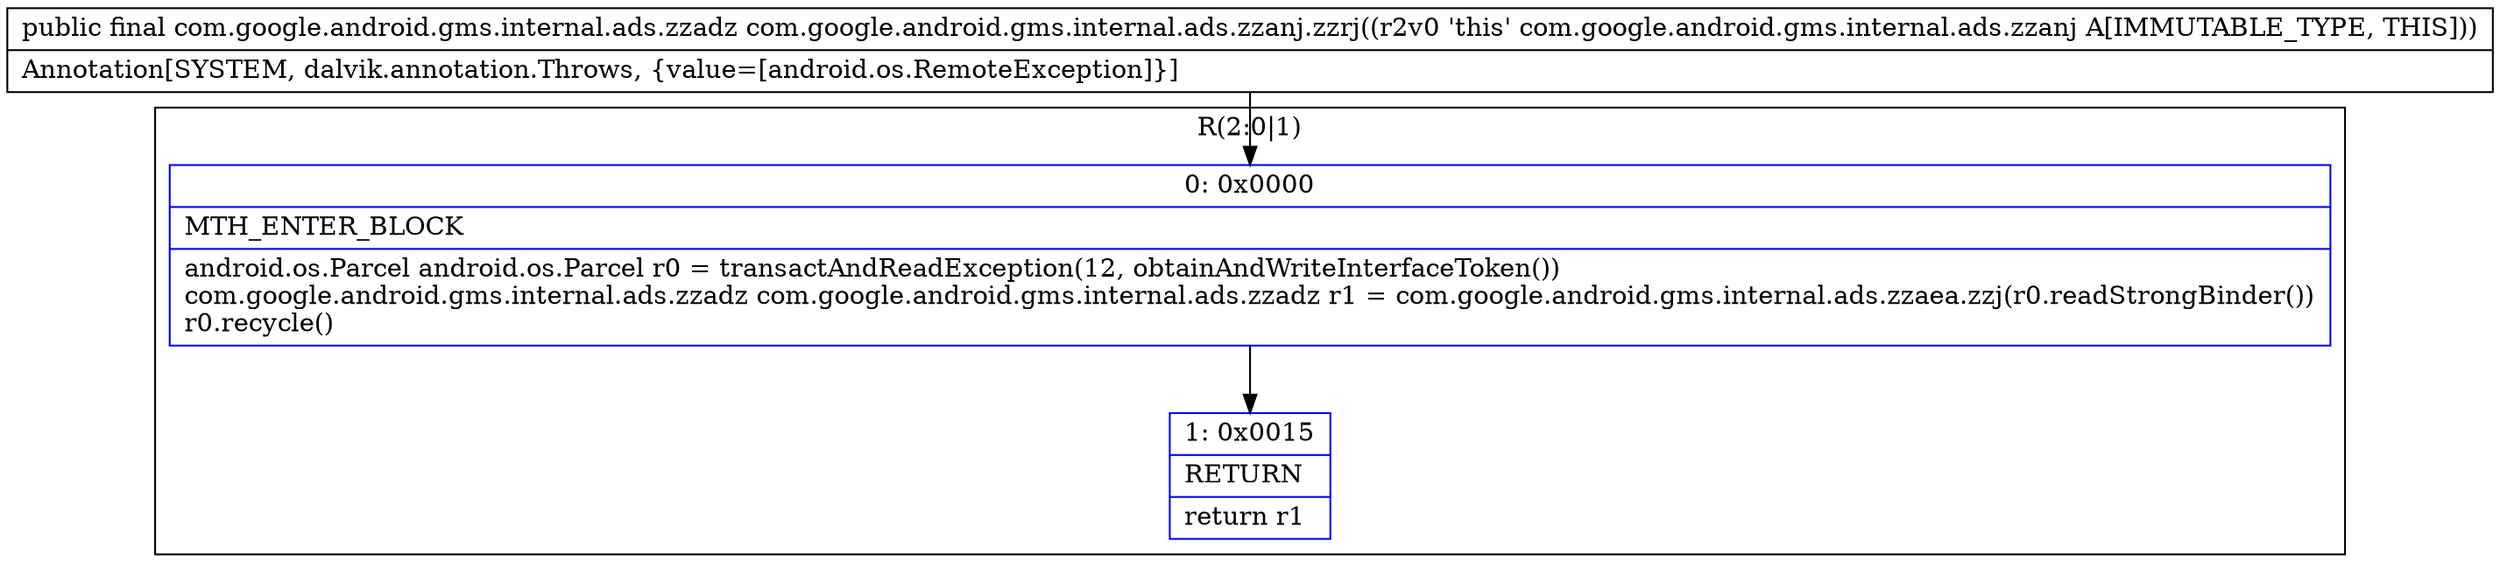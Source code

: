 digraph "CFG forcom.google.android.gms.internal.ads.zzanj.zzrj()Lcom\/google\/android\/gms\/internal\/ads\/zzadz;" {
subgraph cluster_Region_1131228974 {
label = "R(2:0|1)";
node [shape=record,color=blue];
Node_0 [shape=record,label="{0\:\ 0x0000|MTH_ENTER_BLOCK\l|android.os.Parcel android.os.Parcel r0 = transactAndReadException(12, obtainAndWriteInterfaceToken())\lcom.google.android.gms.internal.ads.zzadz com.google.android.gms.internal.ads.zzadz r1 = com.google.android.gms.internal.ads.zzaea.zzj(r0.readStrongBinder())\lr0.recycle()\l}"];
Node_1 [shape=record,label="{1\:\ 0x0015|RETURN\l|return r1\l}"];
}
MethodNode[shape=record,label="{public final com.google.android.gms.internal.ads.zzadz com.google.android.gms.internal.ads.zzanj.zzrj((r2v0 'this' com.google.android.gms.internal.ads.zzanj A[IMMUTABLE_TYPE, THIS]))  | Annotation[SYSTEM, dalvik.annotation.Throws, \{value=[android.os.RemoteException]\}]\l}"];
MethodNode -> Node_0;
Node_0 -> Node_1;
}

